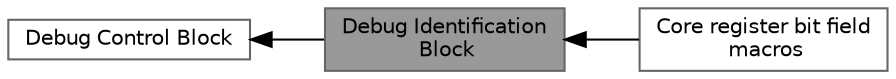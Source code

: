 digraph "Debug Identification Block"
{
 // LATEX_PDF_SIZE
  bgcolor="transparent";
  edge [fontname=Helvetica,fontsize=10,labelfontname=Helvetica,labelfontsize=10];
  node [fontname=Helvetica,fontsize=10,shape=box,height=0.2,width=0.4];
  rankdir=LR;
  Node2 [id="Node000002",label="Debug Control Block",height=0.2,width=0.4,color="grey40", fillcolor="white", style="filled",URL="$group__CMSIS__DCB.html",tooltip="Type definitions for the Debug Control Block Registers."];
  Node1 [id="Node000001",label="Debug Identification\l Block",height=0.2,width=0.4,color="gray40", fillcolor="grey60", style="filled", fontcolor="black",tooltip="Type definitions for the Debug Identification Block Registers."];
  Node3 [id="Node000003",label="Core register bit field\l macros",height=0.2,width=0.4,color="grey40", fillcolor="white", style="filled",URL="$group__CMSIS__core__bitfield.html",tooltip="Macros for use with bit field definitions (xxx_Pos, xxx_Msk)."];
  Node2->Node1 [shape=plaintext, dir="back", style="solid"];
  Node1->Node3 [shape=plaintext, dir="back", style="solid"];
}
